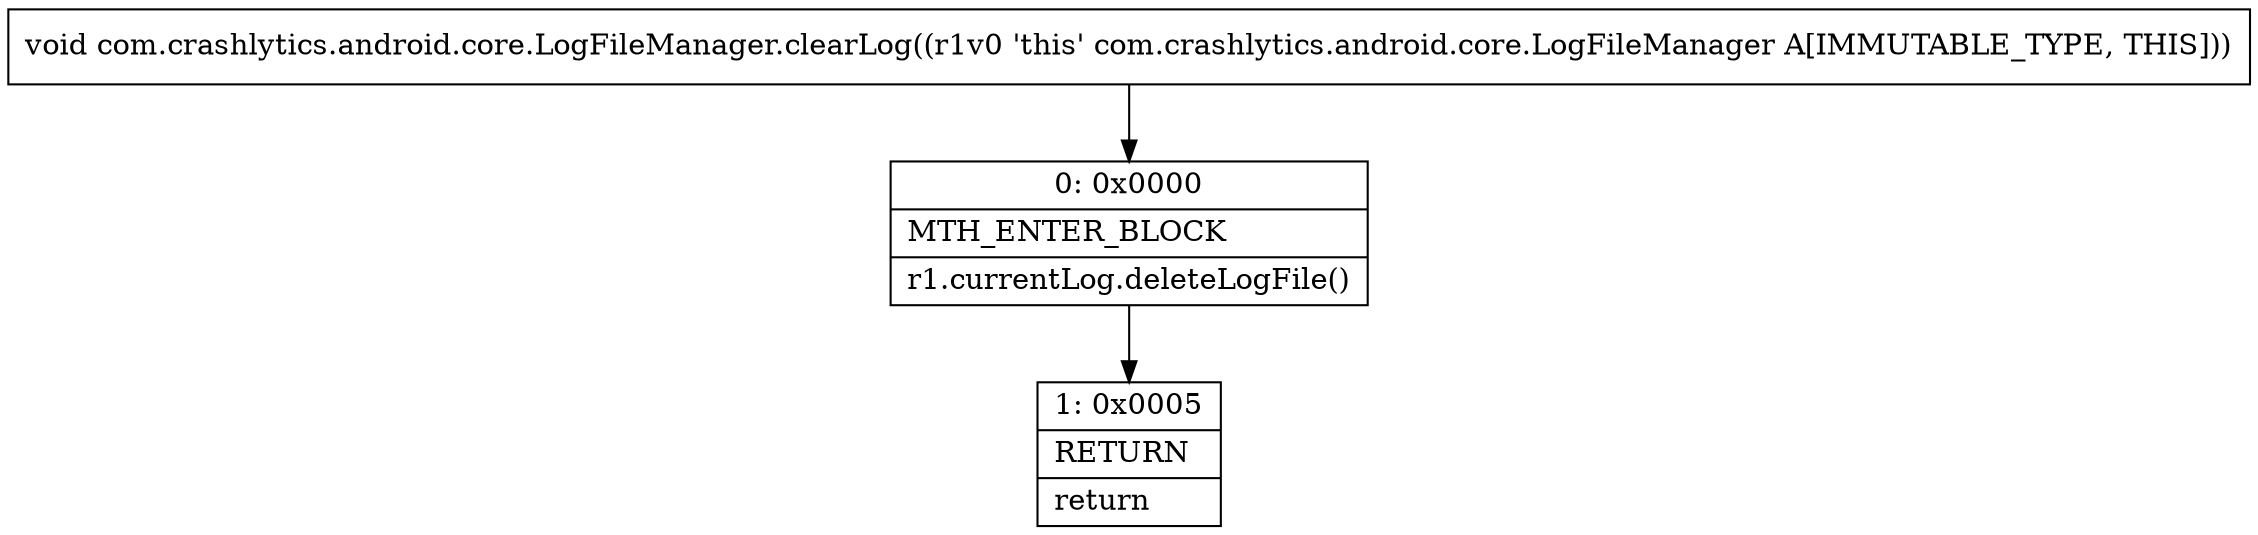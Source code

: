 digraph "CFG forcom.crashlytics.android.core.LogFileManager.clearLog()V" {
Node_0 [shape=record,label="{0\:\ 0x0000|MTH_ENTER_BLOCK\l|r1.currentLog.deleteLogFile()\l}"];
Node_1 [shape=record,label="{1\:\ 0x0005|RETURN\l|return\l}"];
MethodNode[shape=record,label="{void com.crashlytics.android.core.LogFileManager.clearLog((r1v0 'this' com.crashlytics.android.core.LogFileManager A[IMMUTABLE_TYPE, THIS])) }"];
MethodNode -> Node_0;
Node_0 -> Node_1;
}


